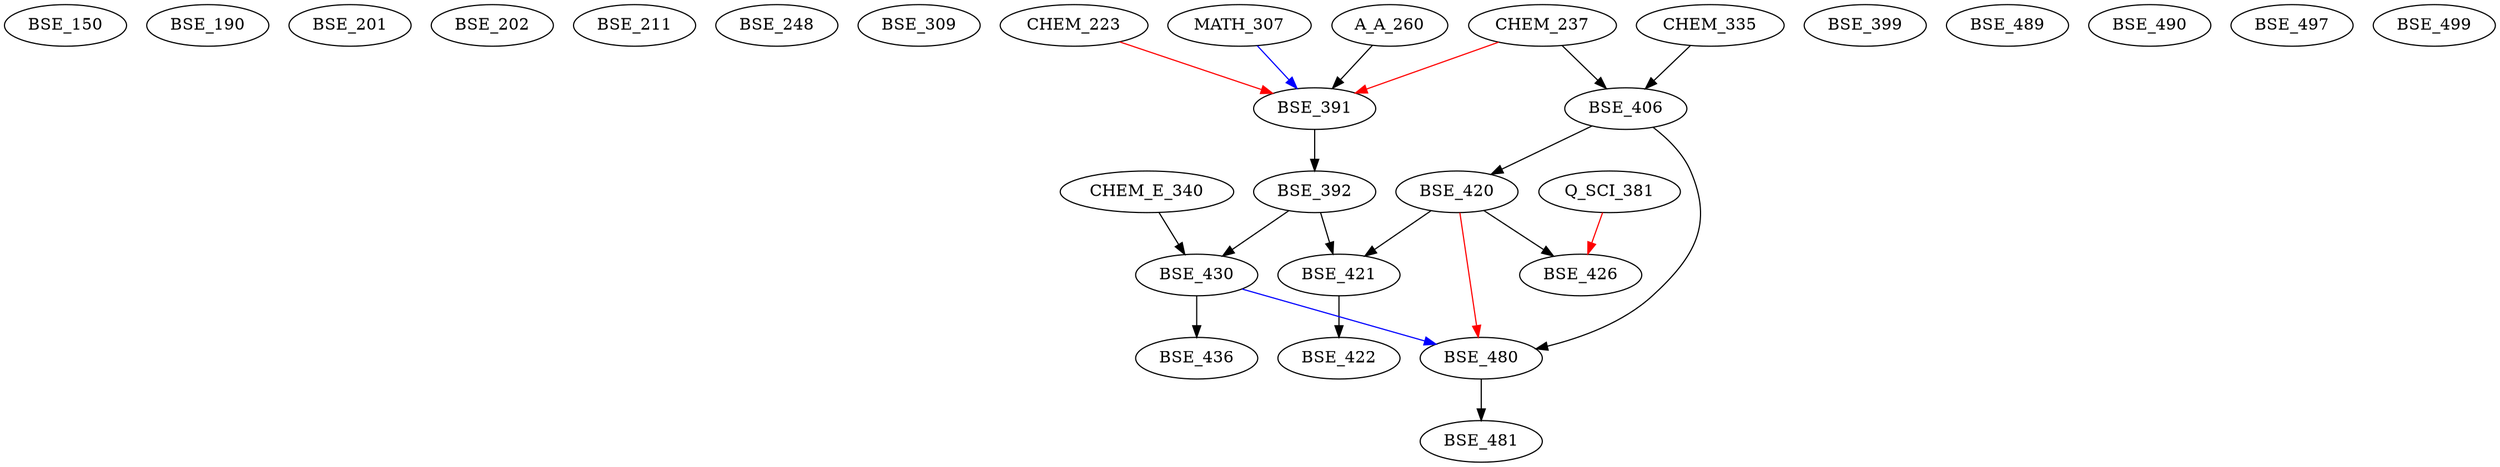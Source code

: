digraph G {
    BSE_150;
    BSE_190;
    BSE_201;
    BSE_202;
    BSE_211;
    BSE_248;
    BSE_309;
    edge [color=black];
    A_A_260 -> BSE_391;
    edge [color=red];
    CHEM_237 -> BSE_391;
    CHEM_223 -> BSE_391;
    edge [color=blue];
    MATH_307 -> BSE_391;
    edge [color=black];
    BSE_391 -> BSE_392;
    BSE_399;
    edge [color=black];
    CHEM_237 -> BSE_406;
    CHEM_335 -> BSE_406;
    edge [color=black];
    BSE_406 -> BSE_420;
    edge [color=black];
    BSE_392 -> BSE_421;
    BSE_420 -> BSE_421;
    edge [color=black];
    BSE_421 -> BSE_422;
    edge [color=black];
    BSE_420 -> BSE_426;
    edge [color=red];
    Q_SCI_381 -> BSE_426;
    edge [color=black];
    BSE_392 -> BSE_430;
    CHEM_E_340 -> BSE_430;
    edge [color=black];
    BSE_430 -> BSE_436;
    edge [color=black];
    BSE_406 -> BSE_480;
    edge [color=red];
    BSE_420 -> BSE_480;
    edge [color=blue];
    BSE_430 -> BSE_480;
    edge [color=black];
    BSE_480 -> BSE_481;
    BSE_489;
    BSE_490;
    BSE_497;
    BSE_499;
}
